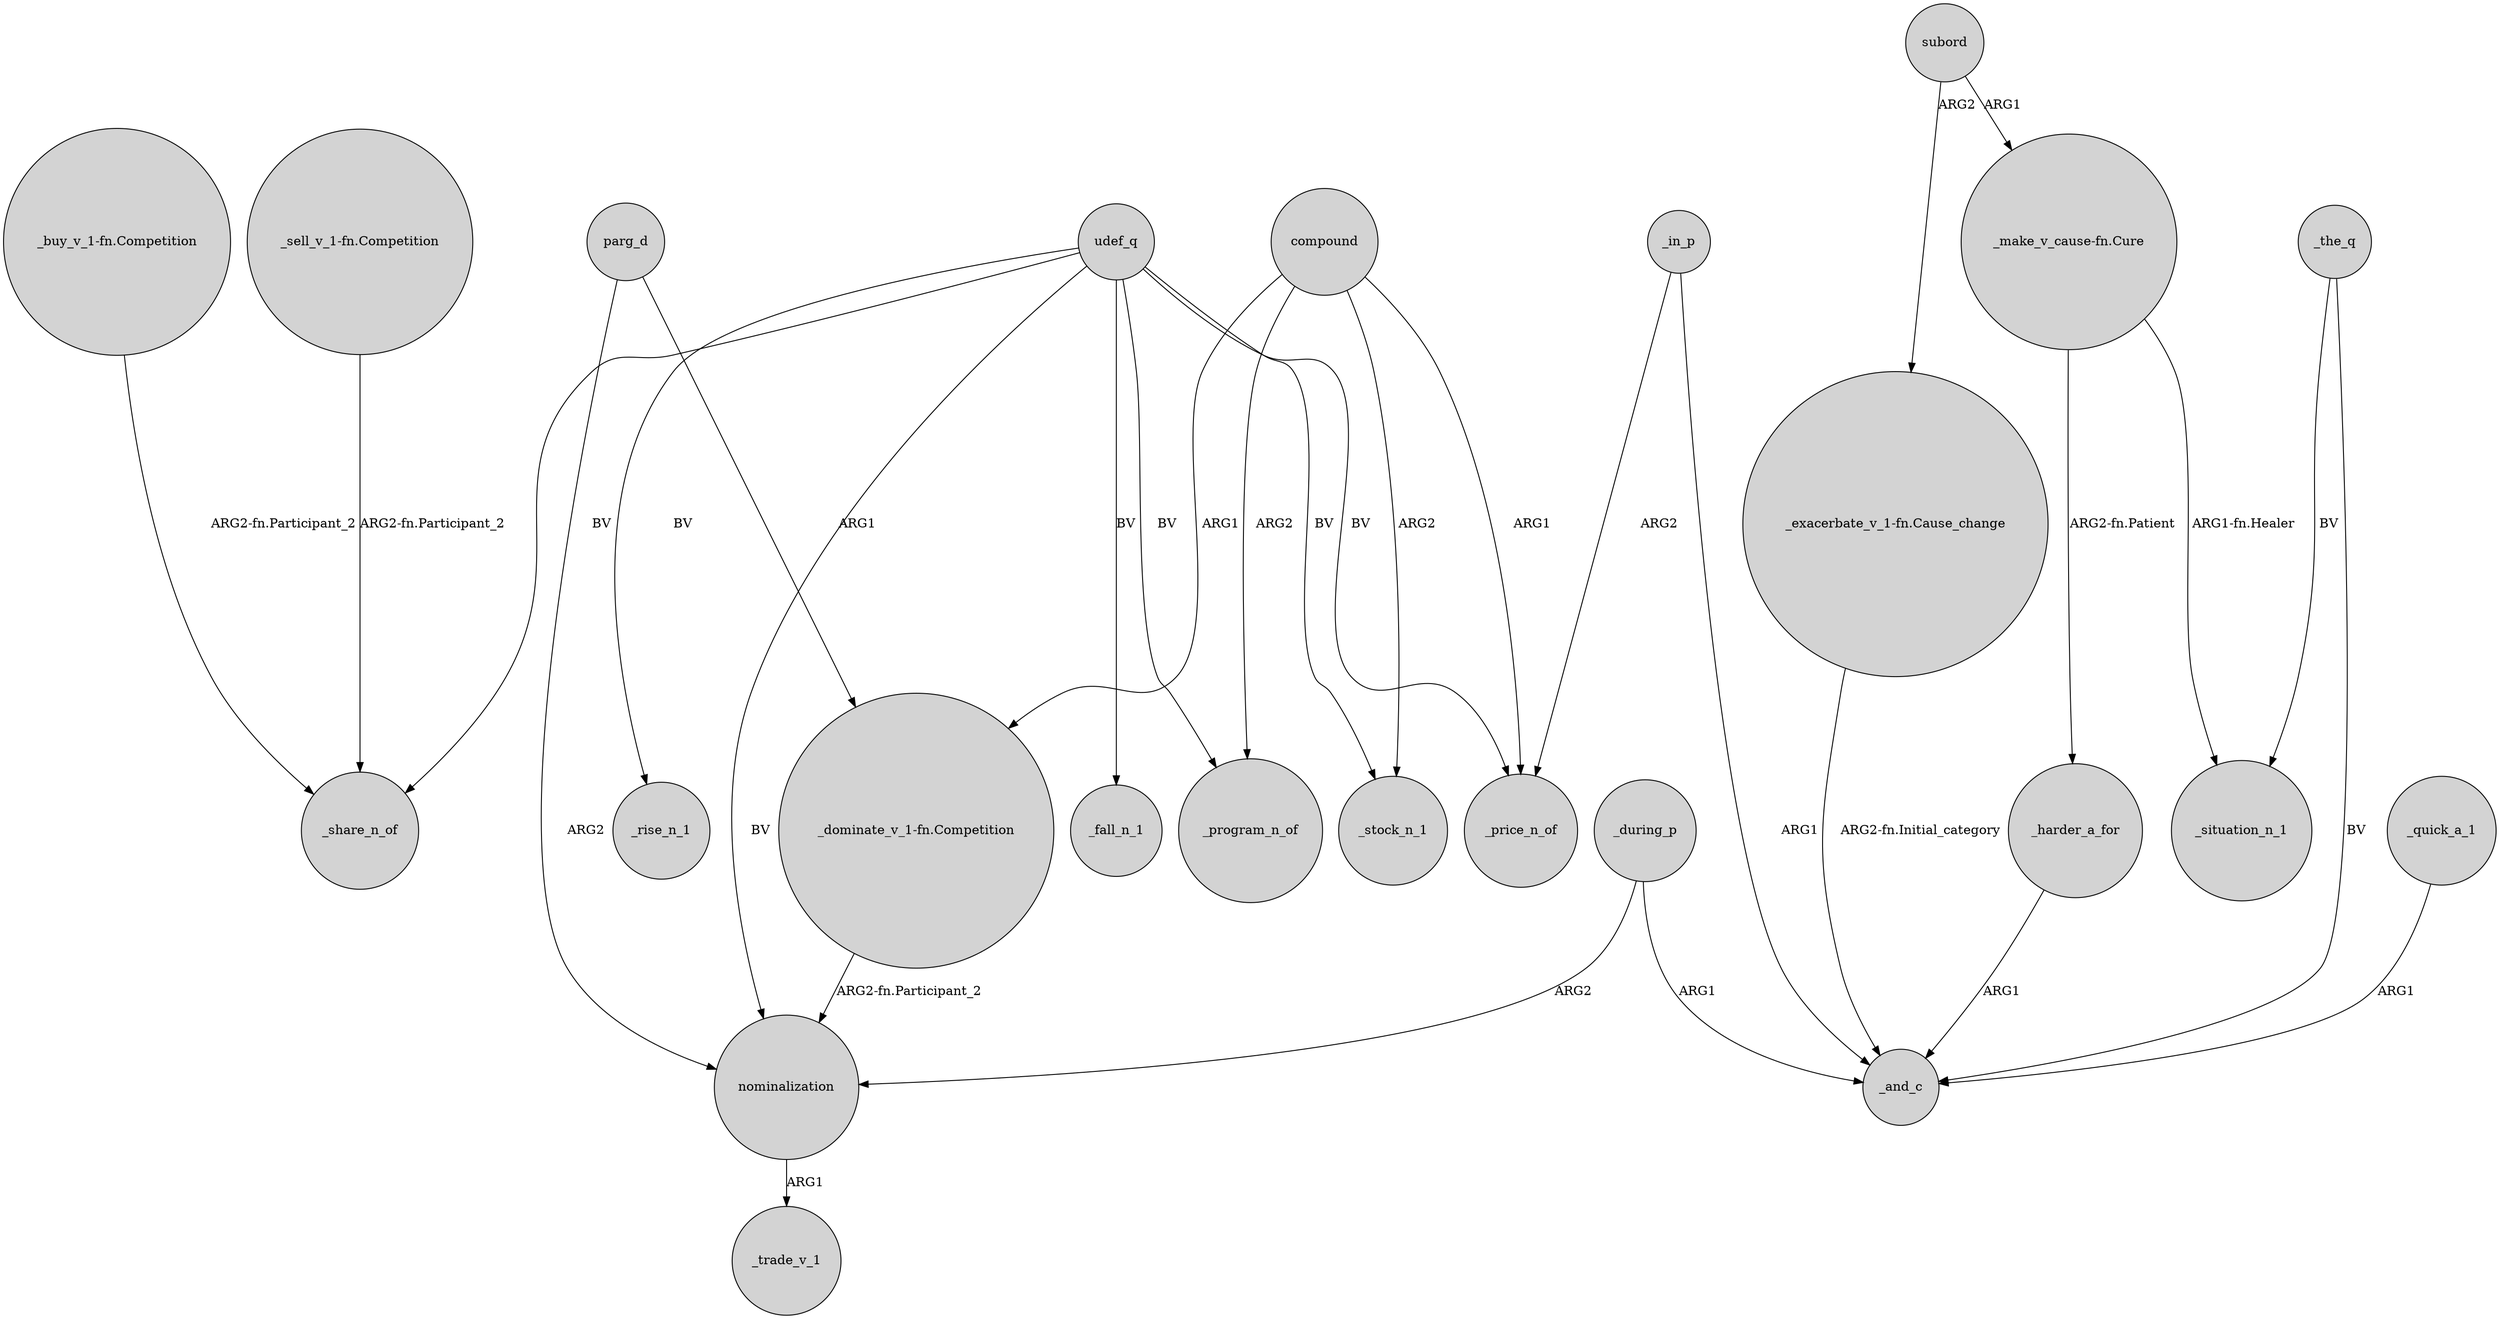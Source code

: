 digraph {
	node [shape=circle style=filled]
	_during_p -> nominalization [label=ARG2]
	"_sell_v_1-fn.Competition" -> _share_n_of [label="ARG2-fn.Participant_2"]
	"_buy_v_1-fn.Competition" -> _share_n_of [label="ARG2-fn.Participant_2"]
	_during_p -> _and_c [label=ARG1]
	_in_p -> _and_c [label=ARG1]
	udef_q -> _rise_n_1 [label=BV]
	_the_q -> _and_c [label=BV]
	udef_q -> _price_n_of [label=BV]
	"_dominate_v_1-fn.Competition" -> nominalization [label="ARG2-fn.Participant_2"]
	"_make_v_cause-fn.Cure" -> _situation_n_1 [label="ARG1-fn.Healer"]
	udef_q -> nominalization [label=BV]
	"_exacerbate_v_1-fn.Cause_change" -> _and_c [label="ARG2-fn.Initial_category"]
	udef_q -> _program_n_of [label=BV]
	compound -> _program_n_of [label=ARG2]
	udef_q -> _stock_n_1 [label=BV]
	_the_q -> _situation_n_1 [label=BV]
	compound -> "_dominate_v_1-fn.Competition" [label=ARG1]
	udef_q -> _share_n_of [label=BV]
	compound -> _stock_n_1 [label=ARG2]
	_harder_a_for -> _and_c [label=ARG1]
	_in_p -> _price_n_of [label=ARG2]
	udef_q -> _fall_n_1 [label=BV]
	_quick_a_1 -> _and_c [label=ARG1]
	subord -> "_make_v_cause-fn.Cure" [label=ARG1]
	"_make_v_cause-fn.Cure" -> _harder_a_for [label="ARG2-fn.Patient"]
	parg_d -> "_dominate_v_1-fn.Competition" [label=ARG1]
	compound -> _price_n_of [label=ARG1]
	nominalization -> _trade_v_1 [label=ARG1]
	subord -> "_exacerbate_v_1-fn.Cause_change" [label=ARG2]
	parg_d -> nominalization [label=ARG2]
}
